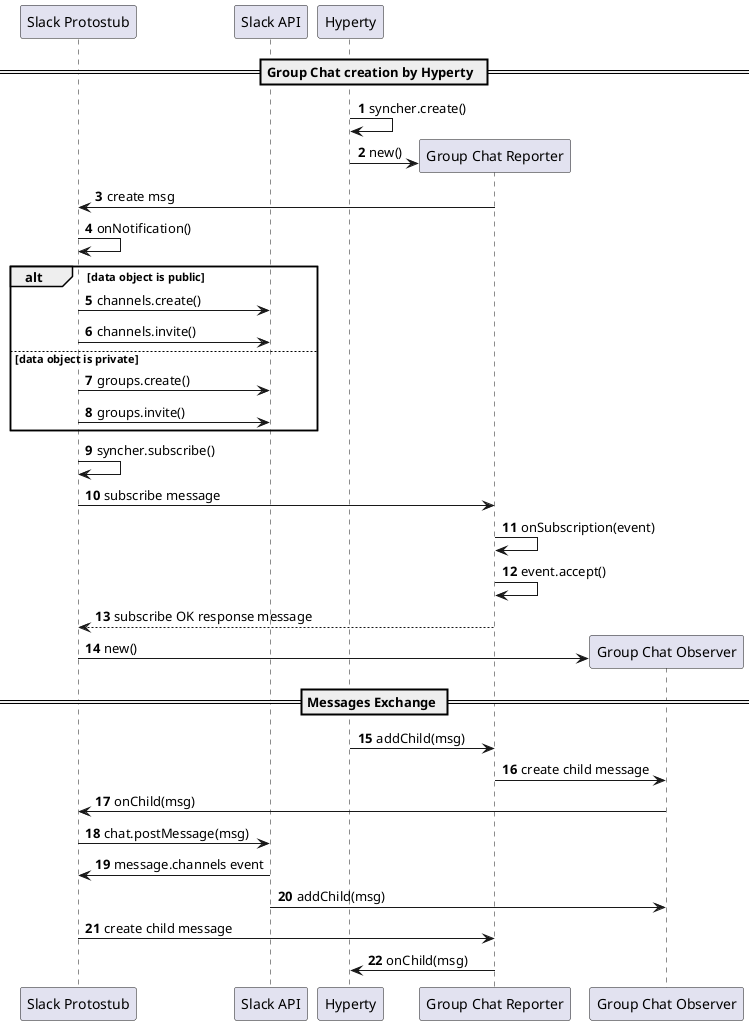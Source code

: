 
@startuml "create-slack-channel.png"

autonumber

participant "Slack Protostub" as stub
participant "Slack API" as api
participant "Hyperty" as hy
participant "Group Chat Reporter" as chat
participant "Group Chat Observer" as chatO

== Group Chat creation by Hyperty  ==

hy -> hy : syncher.create()

create chat
hy -> chat : new()

chat -> stub : create msg

stub -> stub : onNotification()

alt data object is public
  stub -> api : channels.create()
  stub -> api : channels.invite()
else data object is private
  stub -> api : groups.create()
  stub -> api : groups.invite()
end

stub -> stub : syncher.subscribe()


stub -> chat : subscribe message
chat -> chat : onSubscription(event)
chat -> chat : event.accept()

stub <-- chat : subscribe OK response message

create chatO
stub -> chatO : new()

== Messages Exchange ==

hy -> chat : addChild(msg)

chat -> chatO : create child message

chatO -> stub : onChild(msg)

stub -> api : chat.postMessage(msg)

api -> stub : message.channels event

chatO <- api : addChild(msg)

chat <- stub : create child message

hy <- chat : onChild(msg)

@enduml
